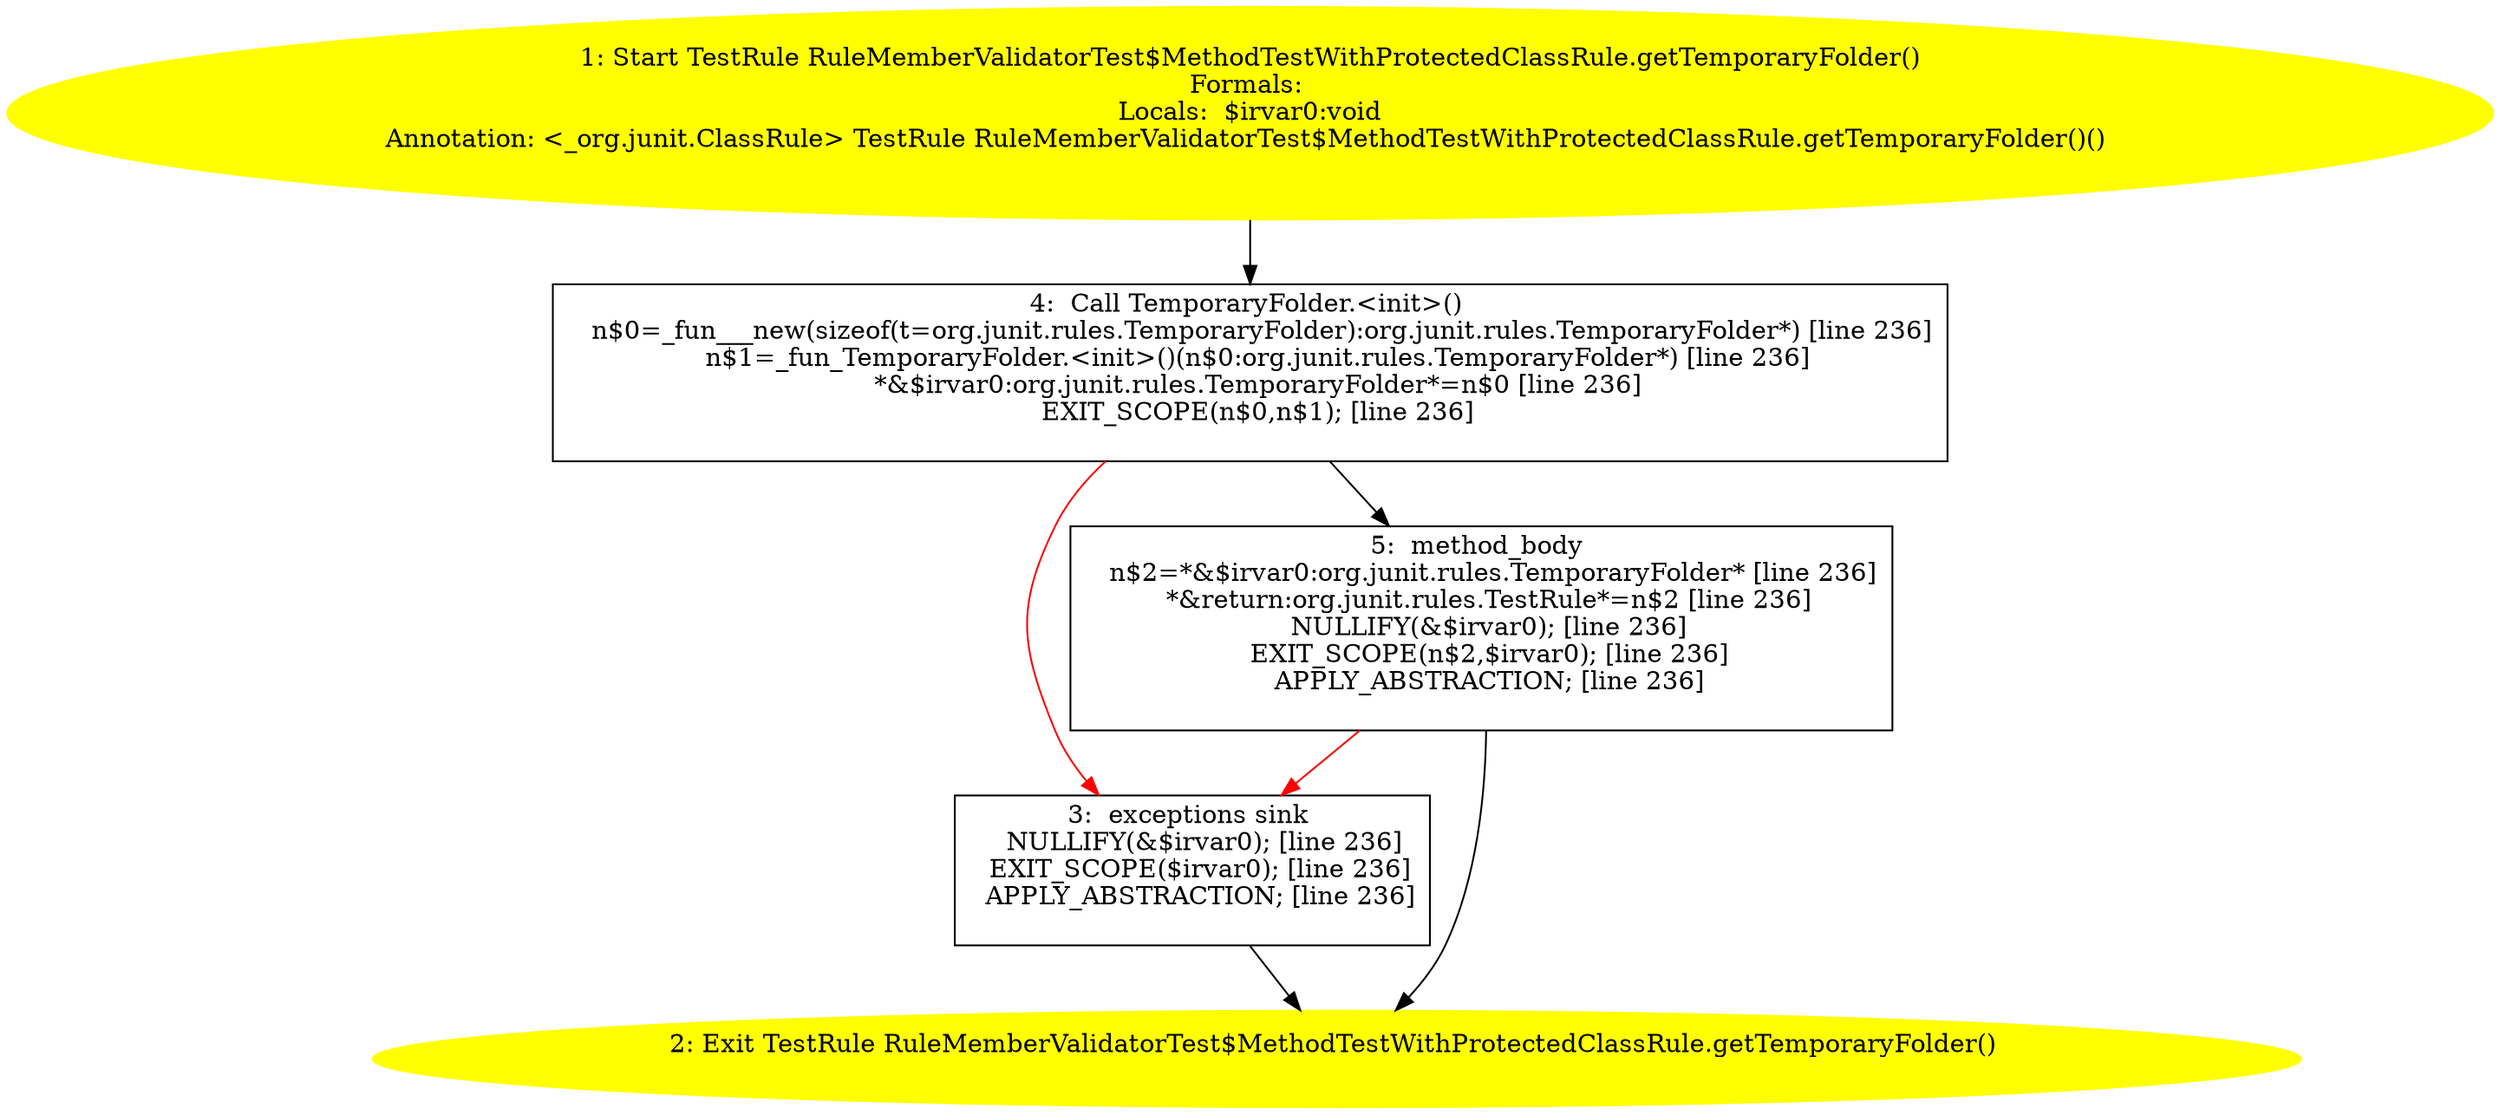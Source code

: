 /* @generated */
digraph cfg {
"org.junit.rules.RuleMemberValidatorTest$MethodTestWithProtectedClassRule.getTemporaryFolder():org.ju.aa60bcb378483c56ae0b26917c41fed0_1" [label="1: Start TestRule RuleMemberValidatorTest$MethodTestWithProtectedClassRule.getTemporaryFolder()\nFormals: \nLocals:  $irvar0:void\nAnnotation: <_org.junit.ClassRule> TestRule RuleMemberValidatorTest$MethodTestWithProtectedClassRule.getTemporaryFolder()() \n  " color=yellow style=filled]
	

	 "org.junit.rules.RuleMemberValidatorTest$MethodTestWithProtectedClassRule.getTemporaryFolder():org.ju.aa60bcb378483c56ae0b26917c41fed0_1" -> "org.junit.rules.RuleMemberValidatorTest$MethodTestWithProtectedClassRule.getTemporaryFolder():org.ju.aa60bcb378483c56ae0b26917c41fed0_4" ;
"org.junit.rules.RuleMemberValidatorTest$MethodTestWithProtectedClassRule.getTemporaryFolder():org.ju.aa60bcb378483c56ae0b26917c41fed0_2" [label="2: Exit TestRule RuleMemberValidatorTest$MethodTestWithProtectedClassRule.getTemporaryFolder() \n  " color=yellow style=filled]
	

"org.junit.rules.RuleMemberValidatorTest$MethodTestWithProtectedClassRule.getTemporaryFolder():org.ju.aa60bcb378483c56ae0b26917c41fed0_3" [label="3:  exceptions sink \n   NULLIFY(&$irvar0); [line 236]\n  EXIT_SCOPE($irvar0); [line 236]\n  APPLY_ABSTRACTION; [line 236]\n " shape="box"]
	

	 "org.junit.rules.RuleMemberValidatorTest$MethodTestWithProtectedClassRule.getTemporaryFolder():org.ju.aa60bcb378483c56ae0b26917c41fed0_3" -> "org.junit.rules.RuleMemberValidatorTest$MethodTestWithProtectedClassRule.getTemporaryFolder():org.ju.aa60bcb378483c56ae0b26917c41fed0_2" ;
"org.junit.rules.RuleMemberValidatorTest$MethodTestWithProtectedClassRule.getTemporaryFolder():org.ju.aa60bcb378483c56ae0b26917c41fed0_4" [label="4:  Call TemporaryFolder.<init>() \n   n$0=_fun___new(sizeof(t=org.junit.rules.TemporaryFolder):org.junit.rules.TemporaryFolder*) [line 236]\n  n$1=_fun_TemporaryFolder.<init>()(n$0:org.junit.rules.TemporaryFolder*) [line 236]\n  *&$irvar0:org.junit.rules.TemporaryFolder*=n$0 [line 236]\n  EXIT_SCOPE(n$0,n$1); [line 236]\n " shape="box"]
	

	 "org.junit.rules.RuleMemberValidatorTest$MethodTestWithProtectedClassRule.getTemporaryFolder():org.ju.aa60bcb378483c56ae0b26917c41fed0_4" -> "org.junit.rules.RuleMemberValidatorTest$MethodTestWithProtectedClassRule.getTemporaryFolder():org.ju.aa60bcb378483c56ae0b26917c41fed0_5" ;
	 "org.junit.rules.RuleMemberValidatorTest$MethodTestWithProtectedClassRule.getTemporaryFolder():org.ju.aa60bcb378483c56ae0b26917c41fed0_4" -> "org.junit.rules.RuleMemberValidatorTest$MethodTestWithProtectedClassRule.getTemporaryFolder():org.ju.aa60bcb378483c56ae0b26917c41fed0_3" [color="red" ];
"org.junit.rules.RuleMemberValidatorTest$MethodTestWithProtectedClassRule.getTemporaryFolder():org.ju.aa60bcb378483c56ae0b26917c41fed0_5" [label="5:  method_body \n   n$2=*&$irvar0:org.junit.rules.TemporaryFolder* [line 236]\n  *&return:org.junit.rules.TestRule*=n$2 [line 236]\n  NULLIFY(&$irvar0); [line 236]\n  EXIT_SCOPE(n$2,$irvar0); [line 236]\n  APPLY_ABSTRACTION; [line 236]\n " shape="box"]
	

	 "org.junit.rules.RuleMemberValidatorTest$MethodTestWithProtectedClassRule.getTemporaryFolder():org.ju.aa60bcb378483c56ae0b26917c41fed0_5" -> "org.junit.rules.RuleMemberValidatorTest$MethodTestWithProtectedClassRule.getTemporaryFolder():org.ju.aa60bcb378483c56ae0b26917c41fed0_2" ;
	 "org.junit.rules.RuleMemberValidatorTest$MethodTestWithProtectedClassRule.getTemporaryFolder():org.ju.aa60bcb378483c56ae0b26917c41fed0_5" -> "org.junit.rules.RuleMemberValidatorTest$MethodTestWithProtectedClassRule.getTemporaryFolder():org.ju.aa60bcb378483c56ae0b26917c41fed0_3" [color="red" ];
}
